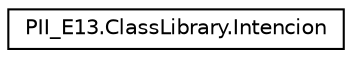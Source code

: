 digraph "Graphical Class Hierarchy"
{
 // INTERACTIVE_SVG=YES
 // LATEX_PDF_SIZE
  edge [fontname="Helvetica",fontsize="10",labelfontname="Helvetica",labelfontsize="10"];
  node [fontname="Helvetica",fontsize="10",shape=record];
  rankdir="LR";
  Node0 [label="PII_E13.ClassLibrary.Intencion",height=0.2,width=0.4,color="black", fillcolor="white", style="filled",URL="$classPII__E13_1_1ClassLibrary_1_1Intencion.html",tooltip="Representa una intención obtenida a través de procesamiento de lenguaje natural (PLN) a partir de un ..."];
}

